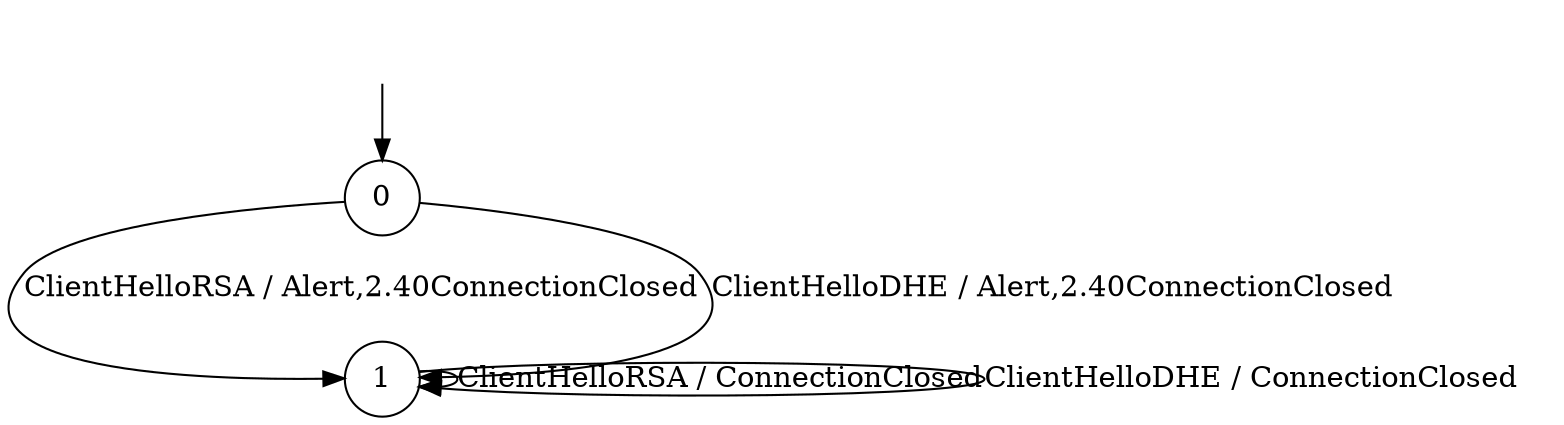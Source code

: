 digraph g {
__start0 [label="" shape="none"];

	s0 [shape="circle" label="0"];
	s1 [shape="circle" label="1"];
	s0 -> s1 [label="ClientHelloRSA / Alert,2.40ConnectionClosed"];
	s0 -> s1 [label="ClientHelloDHE / Alert,2.40ConnectionClosed"];
	s1 -> s1 [label="ClientHelloRSA / ConnectionClosed"];
	s1 -> s1 [label="ClientHelloDHE / ConnectionClosed"];

__start0 -> s0;
}
